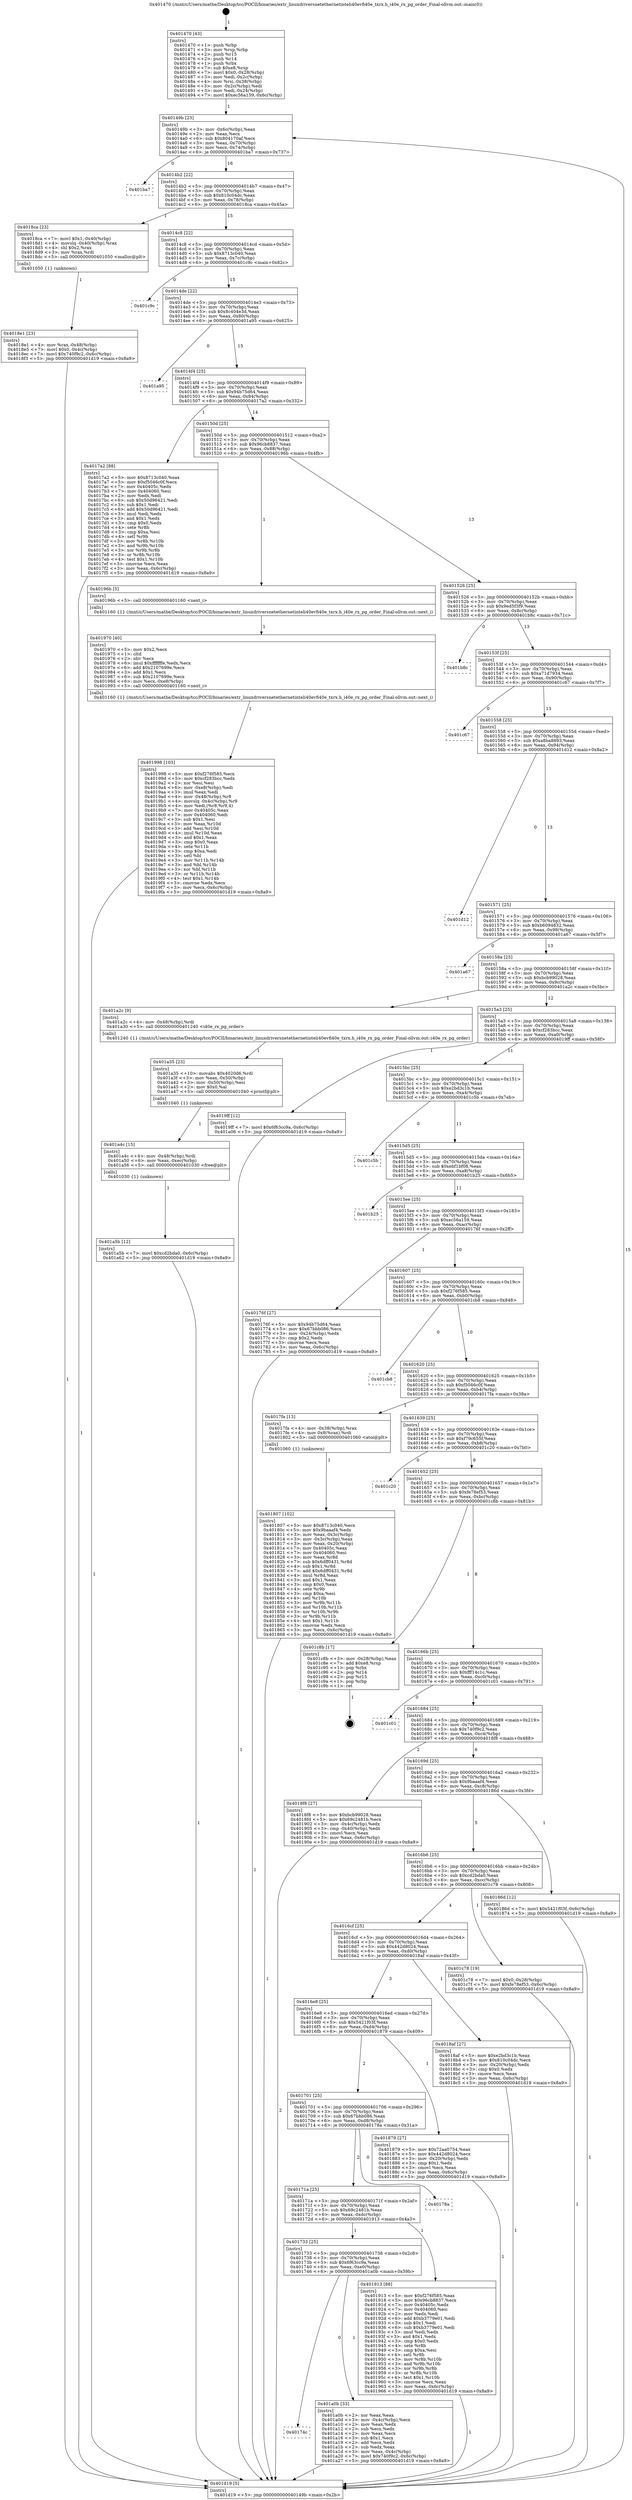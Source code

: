 digraph "0x401470" {
  label = "0x401470 (/mnt/c/Users/mathe/Desktop/tcc/POCII/binaries/extr_linuxdriversnetethernetinteli40evfi40e_txrx.h_i40e_rx_pg_order_Final-ollvm.out::main(0))"
  labelloc = "t"
  node[shape=record]

  Entry [label="",width=0.3,height=0.3,shape=circle,fillcolor=black,style=filled]
  "0x40149b" [label="{
     0x40149b [23]\l
     | [instrs]\l
     &nbsp;&nbsp;0x40149b \<+3\>: mov -0x6c(%rbp),%eax\l
     &nbsp;&nbsp;0x40149e \<+2\>: mov %eax,%ecx\l
     &nbsp;&nbsp;0x4014a0 \<+6\>: sub $0x804170af,%ecx\l
     &nbsp;&nbsp;0x4014a6 \<+3\>: mov %eax,-0x70(%rbp)\l
     &nbsp;&nbsp;0x4014a9 \<+3\>: mov %ecx,-0x74(%rbp)\l
     &nbsp;&nbsp;0x4014ac \<+6\>: je 0000000000401ba7 \<main+0x737\>\l
  }"]
  "0x401ba7" [label="{
     0x401ba7\l
  }", style=dashed]
  "0x4014b2" [label="{
     0x4014b2 [22]\l
     | [instrs]\l
     &nbsp;&nbsp;0x4014b2 \<+5\>: jmp 00000000004014b7 \<main+0x47\>\l
     &nbsp;&nbsp;0x4014b7 \<+3\>: mov -0x70(%rbp),%eax\l
     &nbsp;&nbsp;0x4014ba \<+5\>: sub $0x810c04dc,%eax\l
     &nbsp;&nbsp;0x4014bf \<+3\>: mov %eax,-0x78(%rbp)\l
     &nbsp;&nbsp;0x4014c2 \<+6\>: je 00000000004018ca \<main+0x45a\>\l
  }"]
  Exit [label="",width=0.3,height=0.3,shape=circle,fillcolor=black,style=filled,peripheries=2]
  "0x4018ca" [label="{
     0x4018ca [23]\l
     | [instrs]\l
     &nbsp;&nbsp;0x4018ca \<+7\>: movl $0x1,-0x40(%rbp)\l
     &nbsp;&nbsp;0x4018d1 \<+4\>: movslq -0x40(%rbp),%rax\l
     &nbsp;&nbsp;0x4018d5 \<+4\>: shl $0x2,%rax\l
     &nbsp;&nbsp;0x4018d9 \<+3\>: mov %rax,%rdi\l
     &nbsp;&nbsp;0x4018dc \<+5\>: call 0000000000401050 \<malloc@plt\>\l
     | [calls]\l
     &nbsp;&nbsp;0x401050 \{1\} (unknown)\l
  }"]
  "0x4014c8" [label="{
     0x4014c8 [22]\l
     | [instrs]\l
     &nbsp;&nbsp;0x4014c8 \<+5\>: jmp 00000000004014cd \<main+0x5d\>\l
     &nbsp;&nbsp;0x4014cd \<+3\>: mov -0x70(%rbp),%eax\l
     &nbsp;&nbsp;0x4014d0 \<+5\>: sub $0x8713c040,%eax\l
     &nbsp;&nbsp;0x4014d5 \<+3\>: mov %eax,-0x7c(%rbp)\l
     &nbsp;&nbsp;0x4014d8 \<+6\>: je 0000000000401c9c \<main+0x82c\>\l
  }"]
  "0x401a5b" [label="{
     0x401a5b [12]\l
     | [instrs]\l
     &nbsp;&nbsp;0x401a5b \<+7\>: movl $0xcd2bda0,-0x6c(%rbp)\l
     &nbsp;&nbsp;0x401a62 \<+5\>: jmp 0000000000401d19 \<main+0x8a9\>\l
  }"]
  "0x401c9c" [label="{
     0x401c9c\l
  }", style=dashed]
  "0x4014de" [label="{
     0x4014de [22]\l
     | [instrs]\l
     &nbsp;&nbsp;0x4014de \<+5\>: jmp 00000000004014e3 \<main+0x73\>\l
     &nbsp;&nbsp;0x4014e3 \<+3\>: mov -0x70(%rbp),%eax\l
     &nbsp;&nbsp;0x4014e6 \<+5\>: sub $0x8c404e3d,%eax\l
     &nbsp;&nbsp;0x4014eb \<+3\>: mov %eax,-0x80(%rbp)\l
     &nbsp;&nbsp;0x4014ee \<+6\>: je 0000000000401a95 \<main+0x625\>\l
  }"]
  "0x401a4c" [label="{
     0x401a4c [15]\l
     | [instrs]\l
     &nbsp;&nbsp;0x401a4c \<+4\>: mov -0x48(%rbp),%rdi\l
     &nbsp;&nbsp;0x401a50 \<+6\>: mov %eax,-0xec(%rbp)\l
     &nbsp;&nbsp;0x401a56 \<+5\>: call 0000000000401030 \<free@plt\>\l
     | [calls]\l
     &nbsp;&nbsp;0x401030 \{1\} (unknown)\l
  }"]
  "0x401a95" [label="{
     0x401a95\l
  }", style=dashed]
  "0x4014f4" [label="{
     0x4014f4 [25]\l
     | [instrs]\l
     &nbsp;&nbsp;0x4014f4 \<+5\>: jmp 00000000004014f9 \<main+0x89\>\l
     &nbsp;&nbsp;0x4014f9 \<+3\>: mov -0x70(%rbp),%eax\l
     &nbsp;&nbsp;0x4014fc \<+5\>: sub $0x94b75d64,%eax\l
     &nbsp;&nbsp;0x401501 \<+6\>: mov %eax,-0x84(%rbp)\l
     &nbsp;&nbsp;0x401507 \<+6\>: je 00000000004017a2 \<main+0x332\>\l
  }"]
  "0x401a35" [label="{
     0x401a35 [23]\l
     | [instrs]\l
     &nbsp;&nbsp;0x401a35 \<+10\>: movabs $0x4020d6,%rdi\l
     &nbsp;&nbsp;0x401a3f \<+3\>: mov %eax,-0x50(%rbp)\l
     &nbsp;&nbsp;0x401a42 \<+3\>: mov -0x50(%rbp),%esi\l
     &nbsp;&nbsp;0x401a45 \<+2\>: mov $0x0,%al\l
     &nbsp;&nbsp;0x401a47 \<+5\>: call 0000000000401040 \<printf@plt\>\l
     | [calls]\l
     &nbsp;&nbsp;0x401040 \{1\} (unknown)\l
  }"]
  "0x4017a2" [label="{
     0x4017a2 [88]\l
     | [instrs]\l
     &nbsp;&nbsp;0x4017a2 \<+5\>: mov $0x8713c040,%eax\l
     &nbsp;&nbsp;0x4017a7 \<+5\>: mov $0xf5046c0f,%ecx\l
     &nbsp;&nbsp;0x4017ac \<+7\>: mov 0x40405c,%edx\l
     &nbsp;&nbsp;0x4017b3 \<+7\>: mov 0x404060,%esi\l
     &nbsp;&nbsp;0x4017ba \<+2\>: mov %edx,%edi\l
     &nbsp;&nbsp;0x4017bc \<+6\>: sub $0x50d96421,%edi\l
     &nbsp;&nbsp;0x4017c2 \<+3\>: sub $0x1,%edi\l
     &nbsp;&nbsp;0x4017c5 \<+6\>: add $0x50d96421,%edi\l
     &nbsp;&nbsp;0x4017cb \<+3\>: imul %edi,%edx\l
     &nbsp;&nbsp;0x4017ce \<+3\>: and $0x1,%edx\l
     &nbsp;&nbsp;0x4017d1 \<+3\>: cmp $0x0,%edx\l
     &nbsp;&nbsp;0x4017d4 \<+4\>: sete %r8b\l
     &nbsp;&nbsp;0x4017d8 \<+3\>: cmp $0xa,%esi\l
     &nbsp;&nbsp;0x4017db \<+4\>: setl %r9b\l
     &nbsp;&nbsp;0x4017df \<+3\>: mov %r8b,%r10b\l
     &nbsp;&nbsp;0x4017e2 \<+3\>: and %r9b,%r10b\l
     &nbsp;&nbsp;0x4017e5 \<+3\>: xor %r9b,%r8b\l
     &nbsp;&nbsp;0x4017e8 \<+3\>: or %r8b,%r10b\l
     &nbsp;&nbsp;0x4017eb \<+4\>: test $0x1,%r10b\l
     &nbsp;&nbsp;0x4017ef \<+3\>: cmovne %ecx,%eax\l
     &nbsp;&nbsp;0x4017f2 \<+3\>: mov %eax,-0x6c(%rbp)\l
     &nbsp;&nbsp;0x4017f5 \<+5\>: jmp 0000000000401d19 \<main+0x8a9\>\l
  }"]
  "0x40150d" [label="{
     0x40150d [25]\l
     | [instrs]\l
     &nbsp;&nbsp;0x40150d \<+5\>: jmp 0000000000401512 \<main+0xa2\>\l
     &nbsp;&nbsp;0x401512 \<+3\>: mov -0x70(%rbp),%eax\l
     &nbsp;&nbsp;0x401515 \<+5\>: sub $0x96cb8837,%eax\l
     &nbsp;&nbsp;0x40151a \<+6\>: mov %eax,-0x88(%rbp)\l
     &nbsp;&nbsp;0x401520 \<+6\>: je 000000000040196b \<main+0x4fb\>\l
  }"]
  "0x40174c" [label="{
     0x40174c\l
  }", style=dashed]
  "0x40196b" [label="{
     0x40196b [5]\l
     | [instrs]\l
     &nbsp;&nbsp;0x40196b \<+5\>: call 0000000000401160 \<next_i\>\l
     | [calls]\l
     &nbsp;&nbsp;0x401160 \{1\} (/mnt/c/Users/mathe/Desktop/tcc/POCII/binaries/extr_linuxdriversnetethernetinteli40evfi40e_txrx.h_i40e_rx_pg_order_Final-ollvm.out::next_i)\l
  }"]
  "0x401526" [label="{
     0x401526 [25]\l
     | [instrs]\l
     &nbsp;&nbsp;0x401526 \<+5\>: jmp 000000000040152b \<main+0xbb\>\l
     &nbsp;&nbsp;0x40152b \<+3\>: mov -0x70(%rbp),%eax\l
     &nbsp;&nbsp;0x40152e \<+5\>: sub $0x9ed5f3f9,%eax\l
     &nbsp;&nbsp;0x401533 \<+6\>: mov %eax,-0x8c(%rbp)\l
     &nbsp;&nbsp;0x401539 \<+6\>: je 0000000000401b8c \<main+0x71c\>\l
  }"]
  "0x401a0b" [label="{
     0x401a0b [33]\l
     | [instrs]\l
     &nbsp;&nbsp;0x401a0b \<+2\>: xor %eax,%eax\l
     &nbsp;&nbsp;0x401a0d \<+3\>: mov -0x4c(%rbp),%ecx\l
     &nbsp;&nbsp;0x401a10 \<+2\>: mov %eax,%edx\l
     &nbsp;&nbsp;0x401a12 \<+2\>: sub %ecx,%edx\l
     &nbsp;&nbsp;0x401a14 \<+2\>: mov %eax,%ecx\l
     &nbsp;&nbsp;0x401a16 \<+3\>: sub $0x1,%ecx\l
     &nbsp;&nbsp;0x401a19 \<+2\>: add %ecx,%edx\l
     &nbsp;&nbsp;0x401a1b \<+2\>: sub %edx,%eax\l
     &nbsp;&nbsp;0x401a1d \<+3\>: mov %eax,-0x4c(%rbp)\l
     &nbsp;&nbsp;0x401a20 \<+7\>: movl $0x740f9c2,-0x6c(%rbp)\l
     &nbsp;&nbsp;0x401a27 \<+5\>: jmp 0000000000401d19 \<main+0x8a9\>\l
  }"]
  "0x401b8c" [label="{
     0x401b8c\l
  }", style=dashed]
  "0x40153f" [label="{
     0x40153f [25]\l
     | [instrs]\l
     &nbsp;&nbsp;0x40153f \<+5\>: jmp 0000000000401544 \<main+0xd4\>\l
     &nbsp;&nbsp;0x401544 \<+3\>: mov -0x70(%rbp),%eax\l
     &nbsp;&nbsp;0x401547 \<+5\>: sub $0xa71d7934,%eax\l
     &nbsp;&nbsp;0x40154c \<+6\>: mov %eax,-0x90(%rbp)\l
     &nbsp;&nbsp;0x401552 \<+6\>: je 0000000000401c67 \<main+0x7f7\>\l
  }"]
  "0x401998" [label="{
     0x401998 [103]\l
     | [instrs]\l
     &nbsp;&nbsp;0x401998 \<+5\>: mov $0xf276f585,%ecx\l
     &nbsp;&nbsp;0x40199d \<+5\>: mov $0xcf283bcc,%edx\l
     &nbsp;&nbsp;0x4019a2 \<+2\>: xor %esi,%esi\l
     &nbsp;&nbsp;0x4019a4 \<+6\>: mov -0xe8(%rbp),%edi\l
     &nbsp;&nbsp;0x4019aa \<+3\>: imul %eax,%edi\l
     &nbsp;&nbsp;0x4019ad \<+4\>: mov -0x48(%rbp),%r8\l
     &nbsp;&nbsp;0x4019b1 \<+4\>: movslq -0x4c(%rbp),%r9\l
     &nbsp;&nbsp;0x4019b5 \<+4\>: mov %edi,(%r8,%r9,4)\l
     &nbsp;&nbsp;0x4019b9 \<+7\>: mov 0x40405c,%eax\l
     &nbsp;&nbsp;0x4019c0 \<+7\>: mov 0x404060,%edi\l
     &nbsp;&nbsp;0x4019c7 \<+3\>: sub $0x1,%esi\l
     &nbsp;&nbsp;0x4019ca \<+3\>: mov %eax,%r10d\l
     &nbsp;&nbsp;0x4019cd \<+3\>: add %esi,%r10d\l
     &nbsp;&nbsp;0x4019d0 \<+4\>: imul %r10d,%eax\l
     &nbsp;&nbsp;0x4019d4 \<+3\>: and $0x1,%eax\l
     &nbsp;&nbsp;0x4019d7 \<+3\>: cmp $0x0,%eax\l
     &nbsp;&nbsp;0x4019da \<+4\>: sete %r11b\l
     &nbsp;&nbsp;0x4019de \<+3\>: cmp $0xa,%edi\l
     &nbsp;&nbsp;0x4019e1 \<+3\>: setl %bl\l
     &nbsp;&nbsp;0x4019e4 \<+3\>: mov %r11b,%r14b\l
     &nbsp;&nbsp;0x4019e7 \<+3\>: and %bl,%r14b\l
     &nbsp;&nbsp;0x4019ea \<+3\>: xor %bl,%r11b\l
     &nbsp;&nbsp;0x4019ed \<+3\>: or %r11b,%r14b\l
     &nbsp;&nbsp;0x4019f0 \<+4\>: test $0x1,%r14b\l
     &nbsp;&nbsp;0x4019f4 \<+3\>: cmovne %edx,%ecx\l
     &nbsp;&nbsp;0x4019f7 \<+3\>: mov %ecx,-0x6c(%rbp)\l
     &nbsp;&nbsp;0x4019fa \<+5\>: jmp 0000000000401d19 \<main+0x8a9\>\l
  }"]
  "0x401c67" [label="{
     0x401c67\l
  }", style=dashed]
  "0x401558" [label="{
     0x401558 [25]\l
     | [instrs]\l
     &nbsp;&nbsp;0x401558 \<+5\>: jmp 000000000040155d \<main+0xed\>\l
     &nbsp;&nbsp;0x40155d \<+3\>: mov -0x70(%rbp),%eax\l
     &nbsp;&nbsp;0x401560 \<+5\>: sub $0xa8ba8893,%eax\l
     &nbsp;&nbsp;0x401565 \<+6\>: mov %eax,-0x94(%rbp)\l
     &nbsp;&nbsp;0x40156b \<+6\>: je 0000000000401d12 \<main+0x8a2\>\l
  }"]
  "0x401970" [label="{
     0x401970 [40]\l
     | [instrs]\l
     &nbsp;&nbsp;0x401970 \<+5\>: mov $0x2,%ecx\l
     &nbsp;&nbsp;0x401975 \<+1\>: cltd\l
     &nbsp;&nbsp;0x401976 \<+2\>: idiv %ecx\l
     &nbsp;&nbsp;0x401978 \<+6\>: imul $0xfffffffe,%edx,%ecx\l
     &nbsp;&nbsp;0x40197e \<+6\>: add $0x2107699e,%ecx\l
     &nbsp;&nbsp;0x401984 \<+3\>: add $0x1,%ecx\l
     &nbsp;&nbsp;0x401987 \<+6\>: sub $0x2107699e,%ecx\l
     &nbsp;&nbsp;0x40198d \<+6\>: mov %ecx,-0xe8(%rbp)\l
     &nbsp;&nbsp;0x401993 \<+5\>: call 0000000000401160 \<next_i\>\l
     | [calls]\l
     &nbsp;&nbsp;0x401160 \{1\} (/mnt/c/Users/mathe/Desktop/tcc/POCII/binaries/extr_linuxdriversnetethernetinteli40evfi40e_txrx.h_i40e_rx_pg_order_Final-ollvm.out::next_i)\l
  }"]
  "0x401d12" [label="{
     0x401d12\l
  }", style=dashed]
  "0x401571" [label="{
     0x401571 [25]\l
     | [instrs]\l
     &nbsp;&nbsp;0x401571 \<+5\>: jmp 0000000000401576 \<main+0x106\>\l
     &nbsp;&nbsp;0x401576 \<+3\>: mov -0x70(%rbp),%eax\l
     &nbsp;&nbsp;0x401579 \<+5\>: sub $0xb6094832,%eax\l
     &nbsp;&nbsp;0x40157e \<+6\>: mov %eax,-0x98(%rbp)\l
     &nbsp;&nbsp;0x401584 \<+6\>: je 0000000000401a67 \<main+0x5f7\>\l
  }"]
  "0x401733" [label="{
     0x401733 [25]\l
     | [instrs]\l
     &nbsp;&nbsp;0x401733 \<+5\>: jmp 0000000000401738 \<main+0x2c8\>\l
     &nbsp;&nbsp;0x401738 \<+3\>: mov -0x70(%rbp),%eax\l
     &nbsp;&nbsp;0x40173b \<+5\>: sub $0x6f63cc9a,%eax\l
     &nbsp;&nbsp;0x401740 \<+6\>: mov %eax,-0xe0(%rbp)\l
     &nbsp;&nbsp;0x401746 \<+6\>: je 0000000000401a0b \<main+0x59b\>\l
  }"]
  "0x401a67" [label="{
     0x401a67\l
  }", style=dashed]
  "0x40158a" [label="{
     0x40158a [25]\l
     | [instrs]\l
     &nbsp;&nbsp;0x40158a \<+5\>: jmp 000000000040158f \<main+0x11f\>\l
     &nbsp;&nbsp;0x40158f \<+3\>: mov -0x70(%rbp),%eax\l
     &nbsp;&nbsp;0x401592 \<+5\>: sub $0xbcb99028,%eax\l
     &nbsp;&nbsp;0x401597 \<+6\>: mov %eax,-0x9c(%rbp)\l
     &nbsp;&nbsp;0x40159d \<+6\>: je 0000000000401a2c \<main+0x5bc\>\l
  }"]
  "0x401913" [label="{
     0x401913 [88]\l
     | [instrs]\l
     &nbsp;&nbsp;0x401913 \<+5\>: mov $0xf276f585,%eax\l
     &nbsp;&nbsp;0x401918 \<+5\>: mov $0x96cb8837,%ecx\l
     &nbsp;&nbsp;0x40191d \<+7\>: mov 0x40405c,%edx\l
     &nbsp;&nbsp;0x401924 \<+7\>: mov 0x404060,%esi\l
     &nbsp;&nbsp;0x40192b \<+2\>: mov %edx,%edi\l
     &nbsp;&nbsp;0x40192d \<+6\>: add $0xb3779e01,%edi\l
     &nbsp;&nbsp;0x401933 \<+3\>: sub $0x1,%edi\l
     &nbsp;&nbsp;0x401936 \<+6\>: sub $0xb3779e01,%edi\l
     &nbsp;&nbsp;0x40193c \<+3\>: imul %edi,%edx\l
     &nbsp;&nbsp;0x40193f \<+3\>: and $0x1,%edx\l
     &nbsp;&nbsp;0x401942 \<+3\>: cmp $0x0,%edx\l
     &nbsp;&nbsp;0x401945 \<+4\>: sete %r8b\l
     &nbsp;&nbsp;0x401949 \<+3\>: cmp $0xa,%esi\l
     &nbsp;&nbsp;0x40194c \<+4\>: setl %r9b\l
     &nbsp;&nbsp;0x401950 \<+3\>: mov %r8b,%r10b\l
     &nbsp;&nbsp;0x401953 \<+3\>: and %r9b,%r10b\l
     &nbsp;&nbsp;0x401956 \<+3\>: xor %r9b,%r8b\l
     &nbsp;&nbsp;0x401959 \<+3\>: or %r8b,%r10b\l
     &nbsp;&nbsp;0x40195c \<+4\>: test $0x1,%r10b\l
     &nbsp;&nbsp;0x401960 \<+3\>: cmovne %ecx,%eax\l
     &nbsp;&nbsp;0x401963 \<+3\>: mov %eax,-0x6c(%rbp)\l
     &nbsp;&nbsp;0x401966 \<+5\>: jmp 0000000000401d19 \<main+0x8a9\>\l
  }"]
  "0x401a2c" [label="{
     0x401a2c [9]\l
     | [instrs]\l
     &nbsp;&nbsp;0x401a2c \<+4\>: mov -0x48(%rbp),%rdi\l
     &nbsp;&nbsp;0x401a30 \<+5\>: call 0000000000401240 \<i40e_rx_pg_order\>\l
     | [calls]\l
     &nbsp;&nbsp;0x401240 \{1\} (/mnt/c/Users/mathe/Desktop/tcc/POCII/binaries/extr_linuxdriversnetethernetinteli40evfi40e_txrx.h_i40e_rx_pg_order_Final-ollvm.out::i40e_rx_pg_order)\l
  }"]
  "0x4015a3" [label="{
     0x4015a3 [25]\l
     | [instrs]\l
     &nbsp;&nbsp;0x4015a3 \<+5\>: jmp 00000000004015a8 \<main+0x138\>\l
     &nbsp;&nbsp;0x4015a8 \<+3\>: mov -0x70(%rbp),%eax\l
     &nbsp;&nbsp;0x4015ab \<+5\>: sub $0xcf283bcc,%eax\l
     &nbsp;&nbsp;0x4015b0 \<+6\>: mov %eax,-0xa0(%rbp)\l
     &nbsp;&nbsp;0x4015b6 \<+6\>: je 00000000004019ff \<main+0x58f\>\l
  }"]
  "0x40171a" [label="{
     0x40171a [25]\l
     | [instrs]\l
     &nbsp;&nbsp;0x40171a \<+5\>: jmp 000000000040171f \<main+0x2af\>\l
     &nbsp;&nbsp;0x40171f \<+3\>: mov -0x70(%rbp),%eax\l
     &nbsp;&nbsp;0x401722 \<+5\>: sub $0x69c2481b,%eax\l
     &nbsp;&nbsp;0x401727 \<+6\>: mov %eax,-0xdc(%rbp)\l
     &nbsp;&nbsp;0x40172d \<+6\>: je 0000000000401913 \<main+0x4a3\>\l
  }"]
  "0x4019ff" [label="{
     0x4019ff [12]\l
     | [instrs]\l
     &nbsp;&nbsp;0x4019ff \<+7\>: movl $0x6f63cc9a,-0x6c(%rbp)\l
     &nbsp;&nbsp;0x401a06 \<+5\>: jmp 0000000000401d19 \<main+0x8a9\>\l
  }"]
  "0x4015bc" [label="{
     0x4015bc [25]\l
     | [instrs]\l
     &nbsp;&nbsp;0x4015bc \<+5\>: jmp 00000000004015c1 \<main+0x151\>\l
     &nbsp;&nbsp;0x4015c1 \<+3\>: mov -0x70(%rbp),%eax\l
     &nbsp;&nbsp;0x4015c4 \<+5\>: sub $0xe2bd3c1b,%eax\l
     &nbsp;&nbsp;0x4015c9 \<+6\>: mov %eax,-0xa4(%rbp)\l
     &nbsp;&nbsp;0x4015cf \<+6\>: je 0000000000401c5b \<main+0x7eb\>\l
  }"]
  "0x40178a" [label="{
     0x40178a\l
  }", style=dashed]
  "0x401c5b" [label="{
     0x401c5b\l
  }", style=dashed]
  "0x4015d5" [label="{
     0x4015d5 [25]\l
     | [instrs]\l
     &nbsp;&nbsp;0x4015d5 \<+5\>: jmp 00000000004015da \<main+0x16a\>\l
     &nbsp;&nbsp;0x4015da \<+3\>: mov -0x70(%rbp),%eax\l
     &nbsp;&nbsp;0x4015dd \<+5\>: sub $0xebf1bf08,%eax\l
     &nbsp;&nbsp;0x4015e2 \<+6\>: mov %eax,-0xa8(%rbp)\l
     &nbsp;&nbsp;0x4015e8 \<+6\>: je 0000000000401b25 \<main+0x6b5\>\l
  }"]
  "0x4018e1" [label="{
     0x4018e1 [23]\l
     | [instrs]\l
     &nbsp;&nbsp;0x4018e1 \<+4\>: mov %rax,-0x48(%rbp)\l
     &nbsp;&nbsp;0x4018e5 \<+7\>: movl $0x0,-0x4c(%rbp)\l
     &nbsp;&nbsp;0x4018ec \<+7\>: movl $0x740f9c2,-0x6c(%rbp)\l
     &nbsp;&nbsp;0x4018f3 \<+5\>: jmp 0000000000401d19 \<main+0x8a9\>\l
  }"]
  "0x401b25" [label="{
     0x401b25\l
  }", style=dashed]
  "0x4015ee" [label="{
     0x4015ee [25]\l
     | [instrs]\l
     &nbsp;&nbsp;0x4015ee \<+5\>: jmp 00000000004015f3 \<main+0x183\>\l
     &nbsp;&nbsp;0x4015f3 \<+3\>: mov -0x70(%rbp),%eax\l
     &nbsp;&nbsp;0x4015f6 \<+5\>: sub $0xec56a159,%eax\l
     &nbsp;&nbsp;0x4015fb \<+6\>: mov %eax,-0xac(%rbp)\l
     &nbsp;&nbsp;0x401601 \<+6\>: je 000000000040176f \<main+0x2ff\>\l
  }"]
  "0x401701" [label="{
     0x401701 [25]\l
     | [instrs]\l
     &nbsp;&nbsp;0x401701 \<+5\>: jmp 0000000000401706 \<main+0x296\>\l
     &nbsp;&nbsp;0x401706 \<+3\>: mov -0x70(%rbp),%eax\l
     &nbsp;&nbsp;0x401709 \<+5\>: sub $0x67bbb086,%eax\l
     &nbsp;&nbsp;0x40170e \<+6\>: mov %eax,-0xd8(%rbp)\l
     &nbsp;&nbsp;0x401714 \<+6\>: je 000000000040178a \<main+0x31a\>\l
  }"]
  "0x40176f" [label="{
     0x40176f [27]\l
     | [instrs]\l
     &nbsp;&nbsp;0x40176f \<+5\>: mov $0x94b75d64,%eax\l
     &nbsp;&nbsp;0x401774 \<+5\>: mov $0x67bbb086,%ecx\l
     &nbsp;&nbsp;0x401779 \<+3\>: mov -0x24(%rbp),%edx\l
     &nbsp;&nbsp;0x40177c \<+3\>: cmp $0x2,%edx\l
     &nbsp;&nbsp;0x40177f \<+3\>: cmovne %ecx,%eax\l
     &nbsp;&nbsp;0x401782 \<+3\>: mov %eax,-0x6c(%rbp)\l
     &nbsp;&nbsp;0x401785 \<+5\>: jmp 0000000000401d19 \<main+0x8a9\>\l
  }"]
  "0x401607" [label="{
     0x401607 [25]\l
     | [instrs]\l
     &nbsp;&nbsp;0x401607 \<+5\>: jmp 000000000040160c \<main+0x19c\>\l
     &nbsp;&nbsp;0x40160c \<+3\>: mov -0x70(%rbp),%eax\l
     &nbsp;&nbsp;0x40160f \<+5\>: sub $0xf276f585,%eax\l
     &nbsp;&nbsp;0x401614 \<+6\>: mov %eax,-0xb0(%rbp)\l
     &nbsp;&nbsp;0x40161a \<+6\>: je 0000000000401cb8 \<main+0x848\>\l
  }"]
  "0x401d19" [label="{
     0x401d19 [5]\l
     | [instrs]\l
     &nbsp;&nbsp;0x401d19 \<+5\>: jmp 000000000040149b \<main+0x2b\>\l
  }"]
  "0x401470" [label="{
     0x401470 [43]\l
     | [instrs]\l
     &nbsp;&nbsp;0x401470 \<+1\>: push %rbp\l
     &nbsp;&nbsp;0x401471 \<+3\>: mov %rsp,%rbp\l
     &nbsp;&nbsp;0x401474 \<+2\>: push %r15\l
     &nbsp;&nbsp;0x401476 \<+2\>: push %r14\l
     &nbsp;&nbsp;0x401478 \<+1\>: push %rbx\l
     &nbsp;&nbsp;0x401479 \<+7\>: sub $0xe8,%rsp\l
     &nbsp;&nbsp;0x401480 \<+7\>: movl $0x0,-0x28(%rbp)\l
     &nbsp;&nbsp;0x401487 \<+3\>: mov %edi,-0x2c(%rbp)\l
     &nbsp;&nbsp;0x40148a \<+4\>: mov %rsi,-0x38(%rbp)\l
     &nbsp;&nbsp;0x40148e \<+3\>: mov -0x2c(%rbp),%edi\l
     &nbsp;&nbsp;0x401491 \<+3\>: mov %edi,-0x24(%rbp)\l
     &nbsp;&nbsp;0x401494 \<+7\>: movl $0xec56a159,-0x6c(%rbp)\l
  }"]
  "0x401879" [label="{
     0x401879 [27]\l
     | [instrs]\l
     &nbsp;&nbsp;0x401879 \<+5\>: mov $0x72aa0754,%eax\l
     &nbsp;&nbsp;0x40187e \<+5\>: mov $0x442d8024,%ecx\l
     &nbsp;&nbsp;0x401883 \<+3\>: mov -0x20(%rbp),%edx\l
     &nbsp;&nbsp;0x401886 \<+3\>: cmp $0x1,%edx\l
     &nbsp;&nbsp;0x401889 \<+3\>: cmovl %ecx,%eax\l
     &nbsp;&nbsp;0x40188c \<+3\>: mov %eax,-0x6c(%rbp)\l
     &nbsp;&nbsp;0x40188f \<+5\>: jmp 0000000000401d19 \<main+0x8a9\>\l
  }"]
  "0x401cb8" [label="{
     0x401cb8\l
  }", style=dashed]
  "0x401620" [label="{
     0x401620 [25]\l
     | [instrs]\l
     &nbsp;&nbsp;0x401620 \<+5\>: jmp 0000000000401625 \<main+0x1b5\>\l
     &nbsp;&nbsp;0x401625 \<+3\>: mov -0x70(%rbp),%eax\l
     &nbsp;&nbsp;0x401628 \<+5\>: sub $0xf5046c0f,%eax\l
     &nbsp;&nbsp;0x40162d \<+6\>: mov %eax,-0xb4(%rbp)\l
     &nbsp;&nbsp;0x401633 \<+6\>: je 00000000004017fa \<main+0x38a\>\l
  }"]
  "0x4016e8" [label="{
     0x4016e8 [25]\l
     | [instrs]\l
     &nbsp;&nbsp;0x4016e8 \<+5\>: jmp 00000000004016ed \<main+0x27d\>\l
     &nbsp;&nbsp;0x4016ed \<+3\>: mov -0x70(%rbp),%eax\l
     &nbsp;&nbsp;0x4016f0 \<+5\>: sub $0x5421f03f,%eax\l
     &nbsp;&nbsp;0x4016f5 \<+6\>: mov %eax,-0xd4(%rbp)\l
     &nbsp;&nbsp;0x4016fb \<+6\>: je 0000000000401879 \<main+0x409\>\l
  }"]
  "0x4017fa" [label="{
     0x4017fa [13]\l
     | [instrs]\l
     &nbsp;&nbsp;0x4017fa \<+4\>: mov -0x38(%rbp),%rax\l
     &nbsp;&nbsp;0x4017fe \<+4\>: mov 0x8(%rax),%rdi\l
     &nbsp;&nbsp;0x401802 \<+5\>: call 0000000000401060 \<atoi@plt\>\l
     | [calls]\l
     &nbsp;&nbsp;0x401060 \{1\} (unknown)\l
  }"]
  "0x401639" [label="{
     0x401639 [25]\l
     | [instrs]\l
     &nbsp;&nbsp;0x401639 \<+5\>: jmp 000000000040163e \<main+0x1ce\>\l
     &nbsp;&nbsp;0x40163e \<+3\>: mov -0x70(%rbp),%eax\l
     &nbsp;&nbsp;0x401641 \<+5\>: sub $0xf79c655f,%eax\l
     &nbsp;&nbsp;0x401646 \<+6\>: mov %eax,-0xb8(%rbp)\l
     &nbsp;&nbsp;0x40164c \<+6\>: je 0000000000401c20 \<main+0x7b0\>\l
  }"]
  "0x401807" [label="{
     0x401807 [102]\l
     | [instrs]\l
     &nbsp;&nbsp;0x401807 \<+5\>: mov $0x8713c040,%ecx\l
     &nbsp;&nbsp;0x40180c \<+5\>: mov $0x9baaaf4,%edx\l
     &nbsp;&nbsp;0x401811 \<+3\>: mov %eax,-0x3c(%rbp)\l
     &nbsp;&nbsp;0x401814 \<+3\>: mov -0x3c(%rbp),%eax\l
     &nbsp;&nbsp;0x401817 \<+3\>: mov %eax,-0x20(%rbp)\l
     &nbsp;&nbsp;0x40181a \<+7\>: mov 0x40405c,%eax\l
     &nbsp;&nbsp;0x401821 \<+7\>: mov 0x404060,%esi\l
     &nbsp;&nbsp;0x401828 \<+3\>: mov %eax,%r8d\l
     &nbsp;&nbsp;0x40182b \<+7\>: sub $0x6dff0431,%r8d\l
     &nbsp;&nbsp;0x401832 \<+4\>: sub $0x1,%r8d\l
     &nbsp;&nbsp;0x401836 \<+7\>: add $0x6dff0431,%r8d\l
     &nbsp;&nbsp;0x40183d \<+4\>: imul %r8d,%eax\l
     &nbsp;&nbsp;0x401841 \<+3\>: and $0x1,%eax\l
     &nbsp;&nbsp;0x401844 \<+3\>: cmp $0x0,%eax\l
     &nbsp;&nbsp;0x401847 \<+4\>: sete %r9b\l
     &nbsp;&nbsp;0x40184b \<+3\>: cmp $0xa,%esi\l
     &nbsp;&nbsp;0x40184e \<+4\>: setl %r10b\l
     &nbsp;&nbsp;0x401852 \<+3\>: mov %r9b,%r11b\l
     &nbsp;&nbsp;0x401855 \<+3\>: and %r10b,%r11b\l
     &nbsp;&nbsp;0x401858 \<+3\>: xor %r10b,%r9b\l
     &nbsp;&nbsp;0x40185b \<+3\>: or %r9b,%r11b\l
     &nbsp;&nbsp;0x40185e \<+4\>: test $0x1,%r11b\l
     &nbsp;&nbsp;0x401862 \<+3\>: cmovne %edx,%ecx\l
     &nbsp;&nbsp;0x401865 \<+3\>: mov %ecx,-0x6c(%rbp)\l
     &nbsp;&nbsp;0x401868 \<+5\>: jmp 0000000000401d19 \<main+0x8a9\>\l
  }"]
  "0x4018af" [label="{
     0x4018af [27]\l
     | [instrs]\l
     &nbsp;&nbsp;0x4018af \<+5\>: mov $0xe2bd3c1b,%eax\l
     &nbsp;&nbsp;0x4018b4 \<+5\>: mov $0x810c04dc,%ecx\l
     &nbsp;&nbsp;0x4018b9 \<+3\>: mov -0x20(%rbp),%edx\l
     &nbsp;&nbsp;0x4018bc \<+3\>: cmp $0x0,%edx\l
     &nbsp;&nbsp;0x4018bf \<+3\>: cmove %ecx,%eax\l
     &nbsp;&nbsp;0x4018c2 \<+3\>: mov %eax,-0x6c(%rbp)\l
     &nbsp;&nbsp;0x4018c5 \<+5\>: jmp 0000000000401d19 \<main+0x8a9\>\l
  }"]
  "0x401c20" [label="{
     0x401c20\l
  }", style=dashed]
  "0x401652" [label="{
     0x401652 [25]\l
     | [instrs]\l
     &nbsp;&nbsp;0x401652 \<+5\>: jmp 0000000000401657 \<main+0x1e7\>\l
     &nbsp;&nbsp;0x401657 \<+3\>: mov -0x70(%rbp),%eax\l
     &nbsp;&nbsp;0x40165a \<+5\>: sub $0xfe78ef53,%eax\l
     &nbsp;&nbsp;0x40165f \<+6\>: mov %eax,-0xbc(%rbp)\l
     &nbsp;&nbsp;0x401665 \<+6\>: je 0000000000401c8b \<main+0x81b\>\l
  }"]
  "0x4016cf" [label="{
     0x4016cf [25]\l
     | [instrs]\l
     &nbsp;&nbsp;0x4016cf \<+5\>: jmp 00000000004016d4 \<main+0x264\>\l
     &nbsp;&nbsp;0x4016d4 \<+3\>: mov -0x70(%rbp),%eax\l
     &nbsp;&nbsp;0x4016d7 \<+5\>: sub $0x442d8024,%eax\l
     &nbsp;&nbsp;0x4016dc \<+6\>: mov %eax,-0xd0(%rbp)\l
     &nbsp;&nbsp;0x4016e2 \<+6\>: je 00000000004018af \<main+0x43f\>\l
  }"]
  "0x401c8b" [label="{
     0x401c8b [17]\l
     | [instrs]\l
     &nbsp;&nbsp;0x401c8b \<+3\>: mov -0x28(%rbp),%eax\l
     &nbsp;&nbsp;0x401c8e \<+7\>: add $0xe8,%rsp\l
     &nbsp;&nbsp;0x401c95 \<+1\>: pop %rbx\l
     &nbsp;&nbsp;0x401c96 \<+2\>: pop %r14\l
     &nbsp;&nbsp;0x401c98 \<+2\>: pop %r15\l
     &nbsp;&nbsp;0x401c9a \<+1\>: pop %rbp\l
     &nbsp;&nbsp;0x401c9b \<+1\>: ret\l
  }"]
  "0x40166b" [label="{
     0x40166b [25]\l
     | [instrs]\l
     &nbsp;&nbsp;0x40166b \<+5\>: jmp 0000000000401670 \<main+0x200\>\l
     &nbsp;&nbsp;0x401670 \<+3\>: mov -0x70(%rbp),%eax\l
     &nbsp;&nbsp;0x401673 \<+5\>: sub $0xfff14c1c,%eax\l
     &nbsp;&nbsp;0x401678 \<+6\>: mov %eax,-0xc0(%rbp)\l
     &nbsp;&nbsp;0x40167e \<+6\>: je 0000000000401c01 \<main+0x791\>\l
  }"]
  "0x401c78" [label="{
     0x401c78 [19]\l
     | [instrs]\l
     &nbsp;&nbsp;0x401c78 \<+7\>: movl $0x0,-0x28(%rbp)\l
     &nbsp;&nbsp;0x401c7f \<+7\>: movl $0xfe78ef53,-0x6c(%rbp)\l
     &nbsp;&nbsp;0x401c86 \<+5\>: jmp 0000000000401d19 \<main+0x8a9\>\l
  }"]
  "0x401c01" [label="{
     0x401c01\l
  }", style=dashed]
  "0x401684" [label="{
     0x401684 [25]\l
     | [instrs]\l
     &nbsp;&nbsp;0x401684 \<+5\>: jmp 0000000000401689 \<main+0x219\>\l
     &nbsp;&nbsp;0x401689 \<+3\>: mov -0x70(%rbp),%eax\l
     &nbsp;&nbsp;0x40168c \<+5\>: sub $0x740f9c2,%eax\l
     &nbsp;&nbsp;0x401691 \<+6\>: mov %eax,-0xc4(%rbp)\l
     &nbsp;&nbsp;0x401697 \<+6\>: je 00000000004018f8 \<main+0x488\>\l
  }"]
  "0x4016b6" [label="{
     0x4016b6 [25]\l
     | [instrs]\l
     &nbsp;&nbsp;0x4016b6 \<+5\>: jmp 00000000004016bb \<main+0x24b\>\l
     &nbsp;&nbsp;0x4016bb \<+3\>: mov -0x70(%rbp),%eax\l
     &nbsp;&nbsp;0x4016be \<+5\>: sub $0xcd2bda0,%eax\l
     &nbsp;&nbsp;0x4016c3 \<+6\>: mov %eax,-0xcc(%rbp)\l
     &nbsp;&nbsp;0x4016c9 \<+6\>: je 0000000000401c78 \<main+0x808\>\l
  }"]
  "0x4018f8" [label="{
     0x4018f8 [27]\l
     | [instrs]\l
     &nbsp;&nbsp;0x4018f8 \<+5\>: mov $0xbcb99028,%eax\l
     &nbsp;&nbsp;0x4018fd \<+5\>: mov $0x69c2481b,%ecx\l
     &nbsp;&nbsp;0x401902 \<+3\>: mov -0x4c(%rbp),%edx\l
     &nbsp;&nbsp;0x401905 \<+3\>: cmp -0x40(%rbp),%edx\l
     &nbsp;&nbsp;0x401908 \<+3\>: cmovl %ecx,%eax\l
     &nbsp;&nbsp;0x40190b \<+3\>: mov %eax,-0x6c(%rbp)\l
     &nbsp;&nbsp;0x40190e \<+5\>: jmp 0000000000401d19 \<main+0x8a9\>\l
  }"]
  "0x40169d" [label="{
     0x40169d [25]\l
     | [instrs]\l
     &nbsp;&nbsp;0x40169d \<+5\>: jmp 00000000004016a2 \<main+0x232\>\l
     &nbsp;&nbsp;0x4016a2 \<+3\>: mov -0x70(%rbp),%eax\l
     &nbsp;&nbsp;0x4016a5 \<+5\>: sub $0x9baaaf4,%eax\l
     &nbsp;&nbsp;0x4016aa \<+6\>: mov %eax,-0xc8(%rbp)\l
     &nbsp;&nbsp;0x4016b0 \<+6\>: je 000000000040186d \<main+0x3fd\>\l
  }"]
  "0x40186d" [label="{
     0x40186d [12]\l
     | [instrs]\l
     &nbsp;&nbsp;0x40186d \<+7\>: movl $0x5421f03f,-0x6c(%rbp)\l
     &nbsp;&nbsp;0x401874 \<+5\>: jmp 0000000000401d19 \<main+0x8a9\>\l
  }"]
  Entry -> "0x401470" [label=" 1"]
  "0x40149b" -> "0x401ba7" [label=" 0"]
  "0x40149b" -> "0x4014b2" [label=" 16"]
  "0x401c8b" -> Exit [label=" 1"]
  "0x4014b2" -> "0x4018ca" [label=" 1"]
  "0x4014b2" -> "0x4014c8" [label=" 15"]
  "0x401c78" -> "0x401d19" [label=" 1"]
  "0x4014c8" -> "0x401c9c" [label=" 0"]
  "0x4014c8" -> "0x4014de" [label=" 15"]
  "0x401a5b" -> "0x401d19" [label=" 1"]
  "0x4014de" -> "0x401a95" [label=" 0"]
  "0x4014de" -> "0x4014f4" [label=" 15"]
  "0x401a4c" -> "0x401a5b" [label=" 1"]
  "0x4014f4" -> "0x4017a2" [label=" 1"]
  "0x4014f4" -> "0x40150d" [label=" 14"]
  "0x401a35" -> "0x401a4c" [label=" 1"]
  "0x40150d" -> "0x40196b" [label=" 1"]
  "0x40150d" -> "0x401526" [label=" 13"]
  "0x401a2c" -> "0x401a35" [label=" 1"]
  "0x401526" -> "0x401b8c" [label=" 0"]
  "0x401526" -> "0x40153f" [label=" 13"]
  "0x401a0b" -> "0x401d19" [label=" 1"]
  "0x40153f" -> "0x401c67" [label=" 0"]
  "0x40153f" -> "0x401558" [label=" 13"]
  "0x401733" -> "0x401a0b" [label=" 1"]
  "0x401558" -> "0x401d12" [label=" 0"]
  "0x401558" -> "0x401571" [label=" 13"]
  "0x401733" -> "0x40174c" [label=" 0"]
  "0x401571" -> "0x401a67" [label=" 0"]
  "0x401571" -> "0x40158a" [label=" 13"]
  "0x4019ff" -> "0x401d19" [label=" 1"]
  "0x40158a" -> "0x401a2c" [label=" 1"]
  "0x40158a" -> "0x4015a3" [label=" 12"]
  "0x401998" -> "0x401d19" [label=" 1"]
  "0x4015a3" -> "0x4019ff" [label=" 1"]
  "0x4015a3" -> "0x4015bc" [label=" 11"]
  "0x40196b" -> "0x401970" [label=" 1"]
  "0x4015bc" -> "0x401c5b" [label=" 0"]
  "0x4015bc" -> "0x4015d5" [label=" 11"]
  "0x401913" -> "0x401d19" [label=" 1"]
  "0x4015d5" -> "0x401b25" [label=" 0"]
  "0x4015d5" -> "0x4015ee" [label=" 11"]
  "0x40171a" -> "0x401913" [label=" 1"]
  "0x4015ee" -> "0x40176f" [label=" 1"]
  "0x4015ee" -> "0x401607" [label=" 10"]
  "0x40176f" -> "0x401d19" [label=" 1"]
  "0x401470" -> "0x40149b" [label=" 1"]
  "0x401d19" -> "0x40149b" [label=" 15"]
  "0x4017a2" -> "0x401d19" [label=" 1"]
  "0x401970" -> "0x401998" [label=" 1"]
  "0x401607" -> "0x401cb8" [label=" 0"]
  "0x401607" -> "0x401620" [label=" 10"]
  "0x401701" -> "0x40171a" [label=" 2"]
  "0x401620" -> "0x4017fa" [label=" 1"]
  "0x401620" -> "0x401639" [label=" 9"]
  "0x4017fa" -> "0x401807" [label=" 1"]
  "0x401807" -> "0x401d19" [label=" 1"]
  "0x40171a" -> "0x401733" [label=" 1"]
  "0x401639" -> "0x401c20" [label=" 0"]
  "0x401639" -> "0x401652" [label=" 9"]
  "0x4018f8" -> "0x401d19" [label=" 2"]
  "0x401652" -> "0x401c8b" [label=" 1"]
  "0x401652" -> "0x40166b" [label=" 8"]
  "0x4018ca" -> "0x4018e1" [label=" 1"]
  "0x40166b" -> "0x401c01" [label=" 0"]
  "0x40166b" -> "0x401684" [label=" 8"]
  "0x4018af" -> "0x401d19" [label=" 1"]
  "0x401684" -> "0x4018f8" [label=" 2"]
  "0x401684" -> "0x40169d" [label=" 6"]
  "0x4016e8" -> "0x401701" [label=" 2"]
  "0x40169d" -> "0x40186d" [label=" 1"]
  "0x40169d" -> "0x4016b6" [label=" 5"]
  "0x40186d" -> "0x401d19" [label=" 1"]
  "0x401879" -> "0x401d19" [label=" 1"]
  "0x4016b6" -> "0x401c78" [label=" 1"]
  "0x4016b6" -> "0x4016cf" [label=" 4"]
  "0x4018e1" -> "0x401d19" [label=" 1"]
  "0x4016cf" -> "0x4018af" [label=" 1"]
  "0x4016cf" -> "0x4016e8" [label=" 3"]
  "0x401701" -> "0x40178a" [label=" 0"]
  "0x4016e8" -> "0x401879" [label=" 1"]
}
